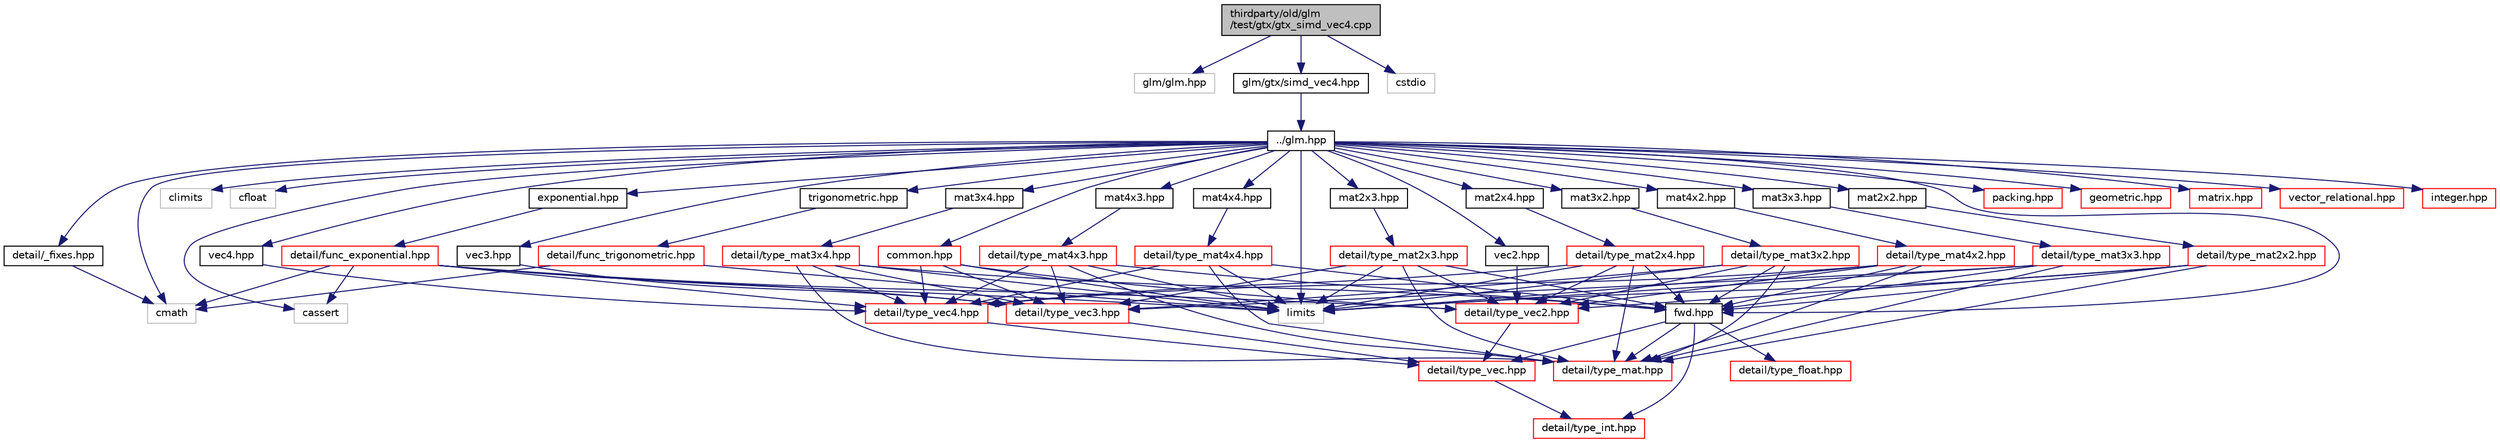 digraph "thirdparty/old/glm/test/gtx/gtx_simd_vec4.cpp"
{
  edge [fontname="Helvetica",fontsize="10",labelfontname="Helvetica",labelfontsize="10"];
  node [fontname="Helvetica",fontsize="10",shape=record];
  Node1 [label="thirdparty/old/glm\l/test/gtx/gtx_simd_vec4.cpp",height=0.2,width=0.4,color="black", fillcolor="grey75", style="filled", fontcolor="black"];
  Node1 -> Node2 [color="midnightblue",fontsize="10",style="solid",fontname="Helvetica"];
  Node2 [label="glm/glm.hpp",height=0.2,width=0.4,color="grey75", fillcolor="white", style="filled"];
  Node1 -> Node3 [color="midnightblue",fontsize="10",style="solid",fontname="Helvetica"];
  Node3 [label="glm/gtx/simd_vec4.hpp",height=0.2,width=0.4,color="black", fillcolor="white", style="filled",URL="$simd__vec4_8hpp.html",tooltip="OpenGL Mathematics (glm.g-truc.net) "];
  Node3 -> Node4 [color="midnightblue",fontsize="10",style="solid",fontname="Helvetica"];
  Node4 [label="../glm.hpp",height=0.2,width=0.4,color="black", fillcolor="white", style="filled",URL="$old_2glm_2glm_2glm_8hpp.html"];
  Node4 -> Node5 [color="midnightblue",fontsize="10",style="solid",fontname="Helvetica"];
  Node5 [label="detail/_fixes.hpp",height=0.2,width=0.4,color="black", fillcolor="white", style="filled",URL="$old_2glm_2glm_2detail_2__fixes_8hpp.html"];
  Node5 -> Node6 [color="midnightblue",fontsize="10",style="solid",fontname="Helvetica"];
  Node6 [label="cmath",height=0.2,width=0.4,color="grey75", fillcolor="white", style="filled"];
  Node4 -> Node6 [color="midnightblue",fontsize="10",style="solid",fontname="Helvetica"];
  Node4 -> Node7 [color="midnightblue",fontsize="10",style="solid",fontname="Helvetica"];
  Node7 [label="climits",height=0.2,width=0.4,color="grey75", fillcolor="white", style="filled"];
  Node4 -> Node8 [color="midnightblue",fontsize="10",style="solid",fontname="Helvetica"];
  Node8 [label="cfloat",height=0.2,width=0.4,color="grey75", fillcolor="white", style="filled"];
  Node4 -> Node9 [color="midnightblue",fontsize="10",style="solid",fontname="Helvetica"];
  Node9 [label="limits",height=0.2,width=0.4,color="grey75", fillcolor="white", style="filled"];
  Node4 -> Node10 [color="midnightblue",fontsize="10",style="solid",fontname="Helvetica"];
  Node10 [label="cassert",height=0.2,width=0.4,color="grey75", fillcolor="white", style="filled"];
  Node4 -> Node11 [color="midnightblue",fontsize="10",style="solid",fontname="Helvetica"];
  Node11 [label="fwd.hpp",height=0.2,width=0.4,color="black", fillcolor="white", style="filled",URL="$old_2glm_2glm_2fwd_8hpp.html"];
  Node11 -> Node12 [color="midnightblue",fontsize="10",style="solid",fontname="Helvetica"];
  Node12 [label="detail/type_int.hpp",height=0.2,width=0.4,color="red", fillcolor="white", style="filled",URL="$old_2glm_2glm_2detail_2type__int_8hpp.html"];
  Node11 -> Node13 [color="midnightblue",fontsize="10",style="solid",fontname="Helvetica"];
  Node13 [label="detail/type_float.hpp",height=0.2,width=0.4,color="red", fillcolor="white", style="filled",URL="$old_2glm_2glm_2detail_2type__float_8hpp.html"];
  Node11 -> Node14 [color="midnightblue",fontsize="10",style="solid",fontname="Helvetica"];
  Node14 [label="detail/type_vec.hpp",height=0.2,width=0.4,color="red", fillcolor="white", style="filled",URL="$old_2glm_2glm_2detail_2type__vec_8hpp.html"];
  Node14 -> Node12 [color="midnightblue",fontsize="10",style="solid",fontname="Helvetica"];
  Node11 -> Node15 [color="midnightblue",fontsize="10",style="solid",fontname="Helvetica"];
  Node15 [label="detail/type_mat.hpp",height=0.2,width=0.4,color="red", fillcolor="white", style="filled",URL="$old_2glm_2glm_2detail_2type__mat_8hpp.html"];
  Node4 -> Node16 [color="midnightblue",fontsize="10",style="solid",fontname="Helvetica"];
  Node16 [label="vec2.hpp",height=0.2,width=0.4,color="black", fillcolor="white", style="filled",URL="$old_2glm_2glm_2vec2_8hpp.html"];
  Node16 -> Node17 [color="midnightblue",fontsize="10",style="solid",fontname="Helvetica"];
  Node17 [label="detail/type_vec2.hpp",height=0.2,width=0.4,color="red", fillcolor="white", style="filled",URL="$old_2glm_2glm_2detail_2type__vec2_8hpp.html"];
  Node17 -> Node14 [color="midnightblue",fontsize="10",style="solid",fontname="Helvetica"];
  Node4 -> Node18 [color="midnightblue",fontsize="10",style="solid",fontname="Helvetica"];
  Node18 [label="vec3.hpp",height=0.2,width=0.4,color="black", fillcolor="white", style="filled",URL="$old_2glm_2glm_2vec3_8hpp.html"];
  Node18 -> Node19 [color="midnightblue",fontsize="10",style="solid",fontname="Helvetica"];
  Node19 [label="detail/type_vec3.hpp",height=0.2,width=0.4,color="red", fillcolor="white", style="filled",URL="$old_2glm_2glm_2detail_2type__vec3_8hpp.html"];
  Node19 -> Node14 [color="midnightblue",fontsize="10",style="solid",fontname="Helvetica"];
  Node4 -> Node20 [color="midnightblue",fontsize="10",style="solid",fontname="Helvetica"];
  Node20 [label="vec4.hpp",height=0.2,width=0.4,color="black", fillcolor="white", style="filled",URL="$old_2glm_2glm_2vec4_8hpp.html"];
  Node20 -> Node21 [color="midnightblue",fontsize="10",style="solid",fontname="Helvetica"];
  Node21 [label="detail/type_vec4.hpp",height=0.2,width=0.4,color="red", fillcolor="white", style="filled",URL="$old_2glm_2glm_2detail_2type__vec4_8hpp.html"];
  Node21 -> Node14 [color="midnightblue",fontsize="10",style="solid",fontname="Helvetica"];
  Node4 -> Node22 [color="midnightblue",fontsize="10",style="solid",fontname="Helvetica"];
  Node22 [label="mat2x2.hpp",height=0.2,width=0.4,color="black", fillcolor="white", style="filled",URL="$old_2glm_2glm_2mat2x2_8hpp.html"];
  Node22 -> Node23 [color="midnightblue",fontsize="10",style="solid",fontname="Helvetica"];
  Node23 [label="detail/type_mat2x2.hpp",height=0.2,width=0.4,color="red", fillcolor="white", style="filled",URL="$old_2glm_2glm_2detail_2type__mat2x2_8hpp.html"];
  Node23 -> Node11 [color="midnightblue",fontsize="10",style="solid",fontname="Helvetica"];
  Node23 -> Node17 [color="midnightblue",fontsize="10",style="solid",fontname="Helvetica"];
  Node23 -> Node15 [color="midnightblue",fontsize="10",style="solid",fontname="Helvetica"];
  Node23 -> Node9 [color="midnightblue",fontsize="10",style="solid",fontname="Helvetica"];
  Node4 -> Node24 [color="midnightblue",fontsize="10",style="solid",fontname="Helvetica"];
  Node24 [label="mat2x3.hpp",height=0.2,width=0.4,color="black", fillcolor="white", style="filled",URL="$old_2glm_2glm_2mat2x3_8hpp.html"];
  Node24 -> Node25 [color="midnightblue",fontsize="10",style="solid",fontname="Helvetica"];
  Node25 [label="detail/type_mat2x3.hpp",height=0.2,width=0.4,color="red", fillcolor="white", style="filled",URL="$old_2glm_2glm_2detail_2type__mat2x3_8hpp.html"];
  Node25 -> Node11 [color="midnightblue",fontsize="10",style="solid",fontname="Helvetica"];
  Node25 -> Node17 [color="midnightblue",fontsize="10",style="solid",fontname="Helvetica"];
  Node25 -> Node19 [color="midnightblue",fontsize="10",style="solid",fontname="Helvetica"];
  Node25 -> Node15 [color="midnightblue",fontsize="10",style="solid",fontname="Helvetica"];
  Node25 -> Node9 [color="midnightblue",fontsize="10",style="solid",fontname="Helvetica"];
  Node4 -> Node26 [color="midnightblue",fontsize="10",style="solid",fontname="Helvetica"];
  Node26 [label="mat2x4.hpp",height=0.2,width=0.4,color="black", fillcolor="white", style="filled",URL="$old_2glm_2glm_2mat2x4_8hpp.html"];
  Node26 -> Node27 [color="midnightblue",fontsize="10",style="solid",fontname="Helvetica"];
  Node27 [label="detail/type_mat2x4.hpp",height=0.2,width=0.4,color="red", fillcolor="white", style="filled",URL="$old_2glm_2glm_2detail_2type__mat2x4_8hpp.html"];
  Node27 -> Node11 [color="midnightblue",fontsize="10",style="solid",fontname="Helvetica"];
  Node27 -> Node17 [color="midnightblue",fontsize="10",style="solid",fontname="Helvetica"];
  Node27 -> Node21 [color="midnightblue",fontsize="10",style="solid",fontname="Helvetica"];
  Node27 -> Node15 [color="midnightblue",fontsize="10",style="solid",fontname="Helvetica"];
  Node27 -> Node9 [color="midnightblue",fontsize="10",style="solid",fontname="Helvetica"];
  Node4 -> Node28 [color="midnightblue",fontsize="10",style="solid",fontname="Helvetica"];
  Node28 [label="mat3x2.hpp",height=0.2,width=0.4,color="black", fillcolor="white", style="filled",URL="$old_2glm_2glm_2mat3x2_8hpp.html"];
  Node28 -> Node29 [color="midnightblue",fontsize="10",style="solid",fontname="Helvetica"];
  Node29 [label="detail/type_mat3x2.hpp",height=0.2,width=0.4,color="red", fillcolor="white", style="filled",URL="$old_2glm_2glm_2detail_2type__mat3x2_8hpp.html"];
  Node29 -> Node11 [color="midnightblue",fontsize="10",style="solid",fontname="Helvetica"];
  Node29 -> Node17 [color="midnightblue",fontsize="10",style="solid",fontname="Helvetica"];
  Node29 -> Node19 [color="midnightblue",fontsize="10",style="solid",fontname="Helvetica"];
  Node29 -> Node15 [color="midnightblue",fontsize="10",style="solid",fontname="Helvetica"];
  Node29 -> Node9 [color="midnightblue",fontsize="10",style="solid",fontname="Helvetica"];
  Node4 -> Node30 [color="midnightblue",fontsize="10",style="solid",fontname="Helvetica"];
  Node30 [label="mat3x3.hpp",height=0.2,width=0.4,color="black", fillcolor="white", style="filled",URL="$old_2glm_2glm_2mat3x3_8hpp.html"];
  Node30 -> Node31 [color="midnightblue",fontsize="10",style="solid",fontname="Helvetica"];
  Node31 [label="detail/type_mat3x3.hpp",height=0.2,width=0.4,color="red", fillcolor="white", style="filled",URL="$old_2glm_2glm_2detail_2type__mat3x3_8hpp.html"];
  Node31 -> Node11 [color="midnightblue",fontsize="10",style="solid",fontname="Helvetica"];
  Node31 -> Node19 [color="midnightblue",fontsize="10",style="solid",fontname="Helvetica"];
  Node31 -> Node15 [color="midnightblue",fontsize="10",style="solid",fontname="Helvetica"];
  Node31 -> Node9 [color="midnightblue",fontsize="10",style="solid",fontname="Helvetica"];
  Node4 -> Node32 [color="midnightblue",fontsize="10",style="solid",fontname="Helvetica"];
  Node32 [label="mat3x4.hpp",height=0.2,width=0.4,color="black", fillcolor="white", style="filled",URL="$old_2glm_2glm_2mat3x4_8hpp.html"];
  Node32 -> Node33 [color="midnightblue",fontsize="10",style="solid",fontname="Helvetica"];
  Node33 [label="detail/type_mat3x4.hpp",height=0.2,width=0.4,color="red", fillcolor="white", style="filled",URL="$old_2glm_2glm_2detail_2type__mat3x4_8hpp.html"];
  Node33 -> Node11 [color="midnightblue",fontsize="10",style="solid",fontname="Helvetica"];
  Node33 -> Node19 [color="midnightblue",fontsize="10",style="solid",fontname="Helvetica"];
  Node33 -> Node21 [color="midnightblue",fontsize="10",style="solid",fontname="Helvetica"];
  Node33 -> Node15 [color="midnightblue",fontsize="10",style="solid",fontname="Helvetica"];
  Node33 -> Node9 [color="midnightblue",fontsize="10",style="solid",fontname="Helvetica"];
  Node4 -> Node34 [color="midnightblue",fontsize="10",style="solid",fontname="Helvetica"];
  Node34 [label="mat4x2.hpp",height=0.2,width=0.4,color="black", fillcolor="white", style="filled",URL="$old_2glm_2glm_2mat4x2_8hpp.html"];
  Node34 -> Node35 [color="midnightblue",fontsize="10",style="solid",fontname="Helvetica"];
  Node35 [label="detail/type_mat4x2.hpp",height=0.2,width=0.4,color="red", fillcolor="white", style="filled",URL="$old_2glm_2glm_2detail_2type__mat4x2_8hpp.html"];
  Node35 -> Node11 [color="midnightblue",fontsize="10",style="solid",fontname="Helvetica"];
  Node35 -> Node17 [color="midnightblue",fontsize="10",style="solid",fontname="Helvetica"];
  Node35 -> Node21 [color="midnightblue",fontsize="10",style="solid",fontname="Helvetica"];
  Node35 -> Node15 [color="midnightblue",fontsize="10",style="solid",fontname="Helvetica"];
  Node35 -> Node9 [color="midnightblue",fontsize="10",style="solid",fontname="Helvetica"];
  Node4 -> Node36 [color="midnightblue",fontsize="10",style="solid",fontname="Helvetica"];
  Node36 [label="mat4x3.hpp",height=0.2,width=0.4,color="black", fillcolor="white", style="filled",URL="$old_2glm_2glm_2mat4x3_8hpp.html"];
  Node36 -> Node37 [color="midnightblue",fontsize="10",style="solid",fontname="Helvetica"];
  Node37 [label="detail/type_mat4x3.hpp",height=0.2,width=0.4,color="red", fillcolor="white", style="filled",URL="$old_2glm_2glm_2detail_2type__mat4x3_8hpp.html"];
  Node37 -> Node11 [color="midnightblue",fontsize="10",style="solid",fontname="Helvetica"];
  Node37 -> Node19 [color="midnightblue",fontsize="10",style="solid",fontname="Helvetica"];
  Node37 -> Node21 [color="midnightblue",fontsize="10",style="solid",fontname="Helvetica"];
  Node37 -> Node15 [color="midnightblue",fontsize="10",style="solid",fontname="Helvetica"];
  Node37 -> Node9 [color="midnightblue",fontsize="10",style="solid",fontname="Helvetica"];
  Node4 -> Node38 [color="midnightblue",fontsize="10",style="solid",fontname="Helvetica"];
  Node38 [label="mat4x4.hpp",height=0.2,width=0.4,color="black", fillcolor="white", style="filled",URL="$old_2glm_2glm_2mat4x4_8hpp.html"];
  Node38 -> Node39 [color="midnightblue",fontsize="10",style="solid",fontname="Helvetica"];
  Node39 [label="detail/type_mat4x4.hpp",height=0.2,width=0.4,color="red", fillcolor="white", style="filled",URL="$old_2glm_2glm_2detail_2type__mat4x4_8hpp.html"];
  Node39 -> Node11 [color="midnightblue",fontsize="10",style="solid",fontname="Helvetica"];
  Node39 -> Node21 [color="midnightblue",fontsize="10",style="solid",fontname="Helvetica"];
  Node39 -> Node15 [color="midnightblue",fontsize="10",style="solid",fontname="Helvetica"];
  Node39 -> Node9 [color="midnightblue",fontsize="10",style="solid",fontname="Helvetica"];
  Node4 -> Node40 [color="midnightblue",fontsize="10",style="solid",fontname="Helvetica"];
  Node40 [label="trigonometric.hpp",height=0.2,width=0.4,color="black", fillcolor="white", style="filled",URL="$old_2glm_2glm_2trigonometric_8hpp.html"];
  Node40 -> Node41 [color="midnightblue",fontsize="10",style="solid",fontname="Helvetica"];
  Node41 [label="detail/func_trigonometric.hpp",height=0.2,width=0.4,color="red", fillcolor="white", style="filled",URL="$old_2glm_2glm_2detail_2func__trigonometric_8hpp.html"];
  Node41 -> Node6 [color="midnightblue",fontsize="10",style="solid",fontname="Helvetica"];
  Node41 -> Node9 [color="midnightblue",fontsize="10",style="solid",fontname="Helvetica"];
  Node4 -> Node42 [color="midnightblue",fontsize="10",style="solid",fontname="Helvetica"];
  Node42 [label="exponential.hpp",height=0.2,width=0.4,color="black", fillcolor="white", style="filled",URL="$old_2glm_2glm_2exponential_8hpp.html"];
  Node42 -> Node43 [color="midnightblue",fontsize="10",style="solid",fontname="Helvetica"];
  Node43 [label="detail/func_exponential.hpp",height=0.2,width=0.4,color="red", fillcolor="white", style="filled",URL="$old_2glm_2glm_2detail_2func__exponential_8hpp.html"];
  Node43 -> Node17 [color="midnightblue",fontsize="10",style="solid",fontname="Helvetica"];
  Node43 -> Node19 [color="midnightblue",fontsize="10",style="solid",fontname="Helvetica"];
  Node43 -> Node21 [color="midnightblue",fontsize="10",style="solid",fontname="Helvetica"];
  Node43 -> Node6 [color="midnightblue",fontsize="10",style="solid",fontname="Helvetica"];
  Node43 -> Node9 [color="midnightblue",fontsize="10",style="solid",fontname="Helvetica"];
  Node43 -> Node10 [color="midnightblue",fontsize="10",style="solid",fontname="Helvetica"];
  Node4 -> Node44 [color="midnightblue",fontsize="10",style="solid",fontname="Helvetica"];
  Node44 [label="common.hpp",height=0.2,width=0.4,color="red", fillcolor="white", style="filled",URL="$old_2glm_2glm_2common_8hpp.html"];
  Node44 -> Node9 [color="midnightblue",fontsize="10",style="solid",fontname="Helvetica"];
  Node44 -> Node17 [color="midnightblue",fontsize="10",style="solid",fontname="Helvetica"];
  Node44 -> Node19 [color="midnightblue",fontsize="10",style="solid",fontname="Helvetica"];
  Node44 -> Node21 [color="midnightblue",fontsize="10",style="solid",fontname="Helvetica"];
  Node4 -> Node45 [color="midnightblue",fontsize="10",style="solid",fontname="Helvetica"];
  Node45 [label="packing.hpp",height=0.2,width=0.4,color="red", fillcolor="white", style="filled",URL="$old_2glm_2glm_2packing_8hpp.html"];
  Node4 -> Node46 [color="midnightblue",fontsize="10",style="solid",fontname="Helvetica"];
  Node46 [label="geometric.hpp",height=0.2,width=0.4,color="red", fillcolor="white", style="filled",URL="$old_2glm_2glm_2geometric_8hpp.html"];
  Node4 -> Node47 [color="midnightblue",fontsize="10",style="solid",fontname="Helvetica"];
  Node47 [label="matrix.hpp",height=0.2,width=0.4,color="red", fillcolor="white", style="filled",URL="$old_2glm_2glm_2matrix_8hpp.html"];
  Node4 -> Node48 [color="midnightblue",fontsize="10",style="solid",fontname="Helvetica"];
  Node48 [label="vector_relational.hpp",height=0.2,width=0.4,color="red", fillcolor="white", style="filled",URL="$old_2glm_2glm_2vector__relational_8hpp.html"];
  Node4 -> Node49 [color="midnightblue",fontsize="10",style="solid",fontname="Helvetica"];
  Node49 [label="integer.hpp",height=0.2,width=0.4,color="red", fillcolor="white", style="filled",URL="$old_2glm_2glm_2integer_8hpp.html"];
  Node1 -> Node50 [color="midnightblue",fontsize="10",style="solid",fontname="Helvetica"];
  Node50 [label="cstdio",height=0.2,width=0.4,color="grey75", fillcolor="white", style="filled"];
}
